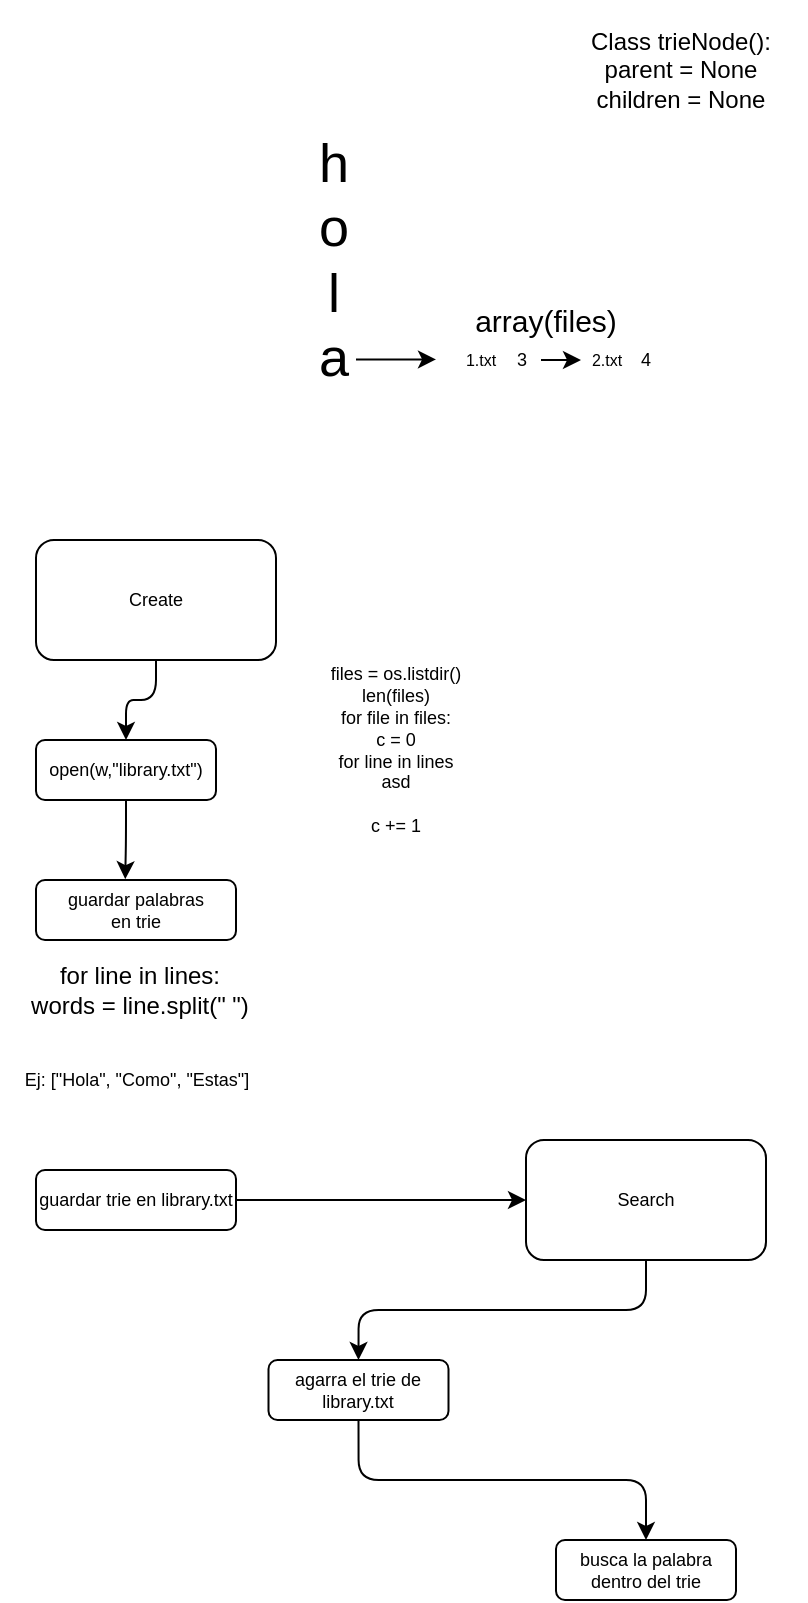 <mxfile>
    <diagram id="Uo-2T-pOSvjsq4GqCG5A" name="Page-1">
        <mxGraphModel dx="933" dy="658" grid="1" gridSize="10" guides="1" tooltips="1" connect="1" arrows="1" fold="1" page="1" pageScale="1" pageWidth="827" pageHeight="1169" math="0" shadow="0">
            <root>
                <mxCell id="0"/>
                <mxCell id="1" parent="0"/>
                <mxCell id="Tgvbzaig_oPMP2Z5Tpzd-4" value="h&lt;br style=&quot;font-size: 27px;&quot;&gt;o&lt;br style=&quot;font-size: 27px;&quot;&gt;l&lt;br style=&quot;font-size: 27px;&quot;&gt;a" style="text;html=1;strokeColor=none;fillColor=none;align=center;verticalAlign=middle;whiteSpace=wrap;fontSize=27;rounded=1;" parent="1" vertex="1">
                    <mxGeometry x="183.75" y="140" width="90" height="120" as="geometry"/>
                </mxCell>
                <mxCell id="Tgvbzaig_oPMP2Z5Tpzd-5" value="" style="endArrow=classic;html=1;fontSize=27;" parent="1" edge="1">
                    <mxGeometry width="50" height="50" relative="1" as="geometry">
                        <mxPoint x="240" y="249.71" as="sourcePoint"/>
                        <mxPoint x="280" y="249.71" as="targetPoint"/>
                    </mxGeometry>
                </mxCell>
                <mxCell id="Tgvbzaig_oPMP2Z5Tpzd-6" value="array(files)" style="text;html=1;strokeColor=none;fillColor=none;align=center;verticalAlign=middle;whiteSpace=wrap;fontSize=15;rounded=1;" parent="1" vertex="1">
                    <mxGeometry x="315" y="220" width="40" height="20" as="geometry"/>
                </mxCell>
                <mxCell id="Tgvbzaig_oPMP2Z5Tpzd-8" value="1.txt" style="text;html=1;strokeColor=none;fillColor=none;align=center;verticalAlign=middle;whiteSpace=wrap;fontSize=8;rounded=1;" parent="1" vertex="1">
                    <mxGeometry x="290" y="240" width="25" height="20" as="geometry"/>
                </mxCell>
                <mxCell id="Tgvbzaig_oPMP2Z5Tpzd-15" style="edgeStyle=orthogonalEdgeStyle;orthogonalLoop=1;jettySize=auto;html=1;fontSize=9;" parent="1" source="Tgvbzaig_oPMP2Z5Tpzd-9" target="Tgvbzaig_oPMP2Z5Tpzd-12" edge="1">
                    <mxGeometry relative="1" as="geometry"/>
                </mxCell>
                <mxCell id="Tgvbzaig_oPMP2Z5Tpzd-9" value="3" style="text;html=1;strokeColor=none;fillColor=none;align=center;verticalAlign=middle;whiteSpace=wrap;fontSize=9;rounded=1;" parent="1" vertex="1">
                    <mxGeometry x="312.5" y="240" width="20" height="20" as="geometry"/>
                </mxCell>
                <mxCell id="Tgvbzaig_oPMP2Z5Tpzd-12" value="2.txt" style="text;html=1;strokeColor=none;fillColor=none;align=center;verticalAlign=middle;whiteSpace=wrap;fontSize=8;rounded=1;" parent="1" vertex="1">
                    <mxGeometry x="352.5" y="240" width="25" height="20" as="geometry"/>
                </mxCell>
                <mxCell id="Tgvbzaig_oPMP2Z5Tpzd-13" value="4" style="text;html=1;strokeColor=none;fillColor=none;align=center;verticalAlign=middle;whiteSpace=wrap;fontSize=9;rounded=1;" parent="1" vertex="1">
                    <mxGeometry x="375" y="240" width="20" height="20" as="geometry"/>
                </mxCell>
                <mxCell id="Tgvbzaig_oPMP2Z5Tpzd-16" value="files = os.listdir()&lt;br&gt;len(files)&lt;br&gt;for file in files:&lt;br&gt;c = 0&lt;br&gt;for line in lines&lt;br&gt;asd&lt;br&gt;&lt;br&gt;c += 1" style="text;html=1;strokeColor=none;fillColor=none;align=center;verticalAlign=middle;whiteSpace=wrap;fontSize=9;rounded=1;" parent="1" vertex="1">
                    <mxGeometry x="200" y="400" width="120" height="90" as="geometry"/>
                </mxCell>
                <mxCell id="Tgvbzaig_oPMP2Z5Tpzd-29" style="edgeStyle=orthogonalEdgeStyle;orthogonalLoop=1;jettySize=auto;html=1;fontSize=9;" parent="1" source="Tgvbzaig_oPMP2Z5Tpzd-20" target="Tgvbzaig_oPMP2Z5Tpzd-25" edge="1">
                    <mxGeometry relative="1" as="geometry"/>
                </mxCell>
                <mxCell id="Tgvbzaig_oPMP2Z5Tpzd-20" value="Create" style="whiteSpace=wrap;html=1;fontSize=9;rounded=1;" parent="1" vertex="1">
                    <mxGeometry x="80" y="340" width="120" height="60" as="geometry"/>
                </mxCell>
                <mxCell id="pOM9a0lBMPSMLv2q6uzr-11" style="edgeStyle=orthogonalEdgeStyle;orthogonalLoop=1;jettySize=auto;html=1;exitX=0.5;exitY=1;exitDx=0;exitDy=0;entryX=0.5;entryY=0;entryDx=0;entryDy=0;" parent="1" source="Tgvbzaig_oPMP2Z5Tpzd-22" target="Tgvbzaig_oPMP2Z5Tpzd-35" edge="1">
                    <mxGeometry relative="1" as="geometry"/>
                </mxCell>
                <mxCell id="Tgvbzaig_oPMP2Z5Tpzd-22" value="Search" style="whiteSpace=wrap;html=1;fontSize=9;rounded=1;" parent="1" vertex="1">
                    <mxGeometry x="325" y="640" width="120" height="60" as="geometry"/>
                </mxCell>
                <mxCell id="Tgvbzaig_oPMP2Z5Tpzd-33" style="edgeStyle=orthogonalEdgeStyle;orthogonalLoop=1;jettySize=auto;html=1;entryX=0.446;entryY=-0.014;entryDx=0;entryDy=0;entryPerimeter=0;fontSize=9;" parent="1" source="Tgvbzaig_oPMP2Z5Tpzd-25" target="Tgvbzaig_oPMP2Z5Tpzd-31" edge="1">
                    <mxGeometry relative="1" as="geometry"/>
                </mxCell>
                <mxCell id="Tgvbzaig_oPMP2Z5Tpzd-25" value="open(w,&quot;library.txt&quot;)" style="whiteSpace=wrap;html=1;fontSize=9;rounded=1;" parent="1" vertex="1">
                    <mxGeometry x="80" y="440" width="90" height="30" as="geometry"/>
                </mxCell>
                <mxCell id="Tgvbzaig_oPMP2Z5Tpzd-31" value="guardar palabras&lt;br&gt;en trie" style="whiteSpace=wrap;html=1;fontSize=9;rounded=1;" parent="1" vertex="1">
                    <mxGeometry x="80" y="510" width="100" height="30" as="geometry"/>
                </mxCell>
                <mxCell id="pOM9a0lBMPSMLv2q6uzr-10" style="edgeStyle=orthogonalEdgeStyle;orthogonalLoop=1;jettySize=auto;html=1;exitX=1;exitY=0.5;exitDx=0;exitDy=0;entryX=0;entryY=0.5;entryDx=0;entryDy=0;" parent="1" source="Tgvbzaig_oPMP2Z5Tpzd-32" target="Tgvbzaig_oPMP2Z5Tpzd-22" edge="1">
                    <mxGeometry relative="1" as="geometry"/>
                </mxCell>
                <mxCell id="Tgvbzaig_oPMP2Z5Tpzd-32" value="guardar trie en library.txt" style="whiteSpace=wrap;html=1;fontSize=9;rounded=1;" parent="1" vertex="1">
                    <mxGeometry x="80" y="655" width="100" height="30" as="geometry"/>
                </mxCell>
                <mxCell id="pOM9a0lBMPSMLv2q6uzr-12" style="edgeStyle=orthogonalEdgeStyle;orthogonalLoop=1;jettySize=auto;html=1;exitX=0.5;exitY=1;exitDx=0;exitDy=0;entryX=0.5;entryY=0;entryDx=0;entryDy=0;" parent="1" source="Tgvbzaig_oPMP2Z5Tpzd-35" target="Tgvbzaig_oPMP2Z5Tpzd-36" edge="1">
                    <mxGeometry relative="1" as="geometry"/>
                </mxCell>
                <mxCell id="Tgvbzaig_oPMP2Z5Tpzd-35" value="agarra el trie de library.txt" style="whiteSpace=wrap;html=1;fontSize=9;rounded=1;" parent="1" vertex="1">
                    <mxGeometry x="196.25" y="750" width="90" height="30" as="geometry"/>
                </mxCell>
                <mxCell id="Tgvbzaig_oPMP2Z5Tpzd-36" value="busca la palabra dentro del trie" style="whiteSpace=wrap;html=1;fontSize=9;rounded=1;" parent="1" vertex="1">
                    <mxGeometry x="340" y="840" width="90" height="30" as="geometry"/>
                </mxCell>
                <mxCell id="pOM9a0lBMPSMLv2q6uzr-7" value="for line in lines:&lt;br&gt;words = line.split(&quot; &quot;)" style="text;html=1;strokeColor=none;fillColor=none;align=center;verticalAlign=middle;whiteSpace=wrap;rounded=1;" parent="1" vertex="1">
                    <mxGeometry x="62.5" y="520" width="137.5" height="90" as="geometry"/>
                </mxCell>
                <mxCell id="Tgvbzaig_oPMP2Z5Tpzd-39" value="Ej: [&quot;Hola&quot;, &quot;Como&quot;, &quot;Estas&quot;]" style="text;html=1;strokeColor=none;fillColor=none;align=center;verticalAlign=middle;whiteSpace=wrap;fontSize=9;rounded=1;" parent="1" vertex="1">
                    <mxGeometry x="63.75" y="600" width="132.5" height="20" as="geometry"/>
                </mxCell>
                <mxCell id="pOM9a0lBMPSMLv2q6uzr-13" value="Class trieNode():&lt;br&gt;parent = None&lt;br&gt;children = None&lt;br&gt;" style="text;html=1;strokeColor=none;fillColor=none;align=center;verticalAlign=middle;whiteSpace=wrap;rounded=0;" parent="1" vertex="1">
                    <mxGeometry x="340" y="70" width="125" height="70" as="geometry"/>
                </mxCell>
            </root>
        </mxGraphModel>
    </diagram>
</mxfile>